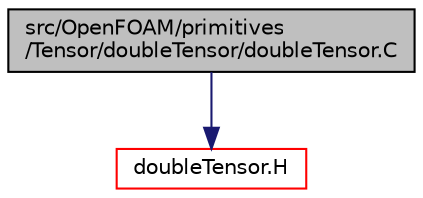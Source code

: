 digraph "src/OpenFOAM/primitives/Tensor/doubleTensor/doubleTensor.C"
{
  bgcolor="transparent";
  edge [fontname="Helvetica",fontsize="10",labelfontname="Helvetica",labelfontsize="10"];
  node [fontname="Helvetica",fontsize="10",shape=record];
  Node1 [label="src/OpenFOAM/primitives\l/Tensor/doubleTensor/doubleTensor.C",height=0.2,width=0.4,color="black", fillcolor="grey75", style="filled" fontcolor="black"];
  Node1 -> Node2 [color="midnightblue",fontsize="10",style="solid",fontname="Helvetica"];
  Node2 [label="doubleTensor.H",height=0.2,width=0.4,color="red",URL="$doubleTensor_8H.html"];
}
